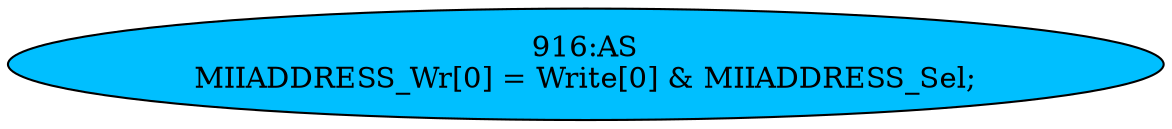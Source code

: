 strict digraph "" {
	node [label="\N"];
	"916:AS"	 [ast="<pyverilog.vparser.ast.Assign object at 0x7fbdee0e2450>",
		def_var="['MIIADDRESS_Wr']",
		fillcolor=deepskyblue,
		label="916:AS
MIIADDRESS_Wr[0] = Write[0] & MIIADDRESS_Sel;",
		statements="[]",
		style=filled,
		typ=Assign,
		use_var="['Write', 'MIIADDRESS_Sel']"];
}
